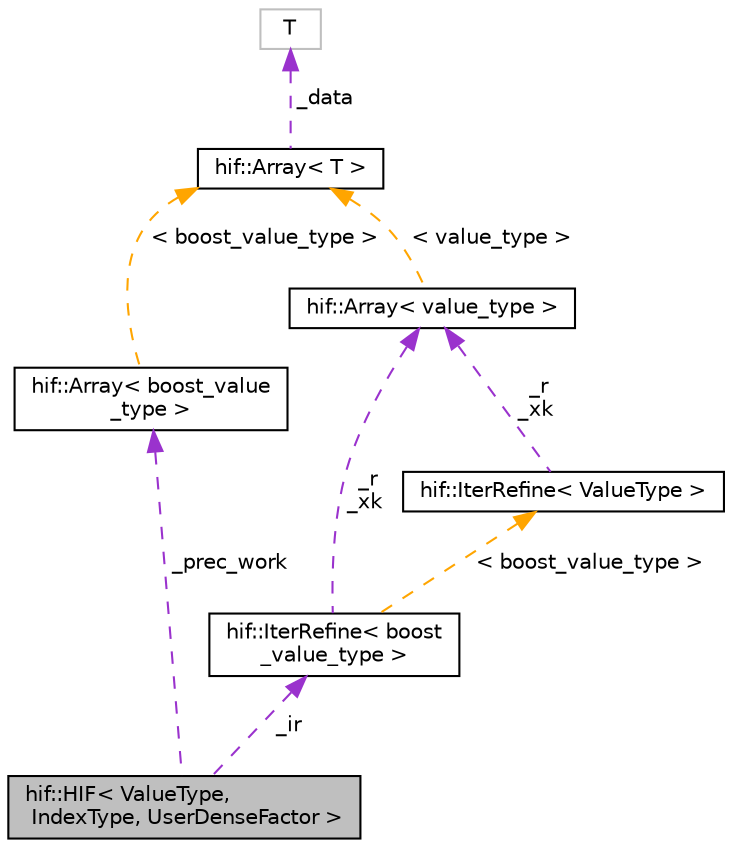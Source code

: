 digraph "hif::HIF&lt; ValueType, IndexType, UserDenseFactor &gt;"
{
  edge [fontname="Helvetica",fontsize="10",labelfontname="Helvetica",labelfontsize="10"];
  node [fontname="Helvetica",fontsize="10",shape=record];
  Node7 [label="hif::HIF\< ValueType,\l IndexType, UserDenseFactor \>",height=0.2,width=0.4,color="black", fillcolor="grey75", style="filled", fontcolor="black"];
  Node8 -> Node7 [dir="back",color="darkorchid3",fontsize="10",style="dashed",label=" _prec_work" ,fontname="Helvetica"];
  Node8 [label="hif::Array\< boost_value\l_type \>",height=0.2,width=0.4,color="black", fillcolor="white", style="filled",URL="$classhif_1_1Array.html"];
  Node9 -> Node8 [dir="back",color="orange",fontsize="10",style="dashed",label=" \< boost_value_type \>" ,fontname="Helvetica"];
  Node9 [label="hif::Array\< T \>",height=0.2,width=0.4,color="black", fillcolor="white", style="filled",URL="$classhif_1_1Array.html",tooltip="Core data structure used in compressed storage. "];
  Node10 -> Node9 [dir="back",color="darkorchid3",fontsize="10",style="dashed",label=" _data" ,fontname="Helvetica"];
  Node10 [label="T",height=0.2,width=0.4,color="grey75", fillcolor="white", style="filled"];
  Node11 -> Node7 [dir="back",color="darkorchid3",fontsize="10",style="dashed",label=" _ir" ,fontname="Helvetica"];
  Node11 [label="hif::IterRefine\< boost\l_value_type \>",height=0.2,width=0.4,color="black", fillcolor="white", style="filled",URL="$classhif_1_1IterRefine.html"];
  Node12 -> Node11 [dir="back",color="darkorchid3",fontsize="10",style="dashed",label=" _r\n_xk" ,fontname="Helvetica"];
  Node12 [label="hif::Array\< value_type \>",height=0.2,width=0.4,color="black", fillcolor="white", style="filled",URL="$classhif_1_1Array.html"];
  Node9 -> Node12 [dir="back",color="orange",fontsize="10",style="dashed",label=" \< value_type \>" ,fontname="Helvetica"];
  Node13 -> Node11 [dir="back",color="orange",fontsize="10",style="dashed",label=" \< boost_value_type \>" ,fontname="Helvetica"];
  Node13 [label="hif::IterRefine\< ValueType \>",height=0.2,width=0.4,color="black", fillcolor="white", style="filled",URL="$classhif_1_1IterRefine.html",tooltip="Iterative refinement operator. "];
  Node12 -> Node13 [dir="back",color="darkorchid3",fontsize="10",style="dashed",label=" _r\n_xk" ,fontname="Helvetica"];
}
